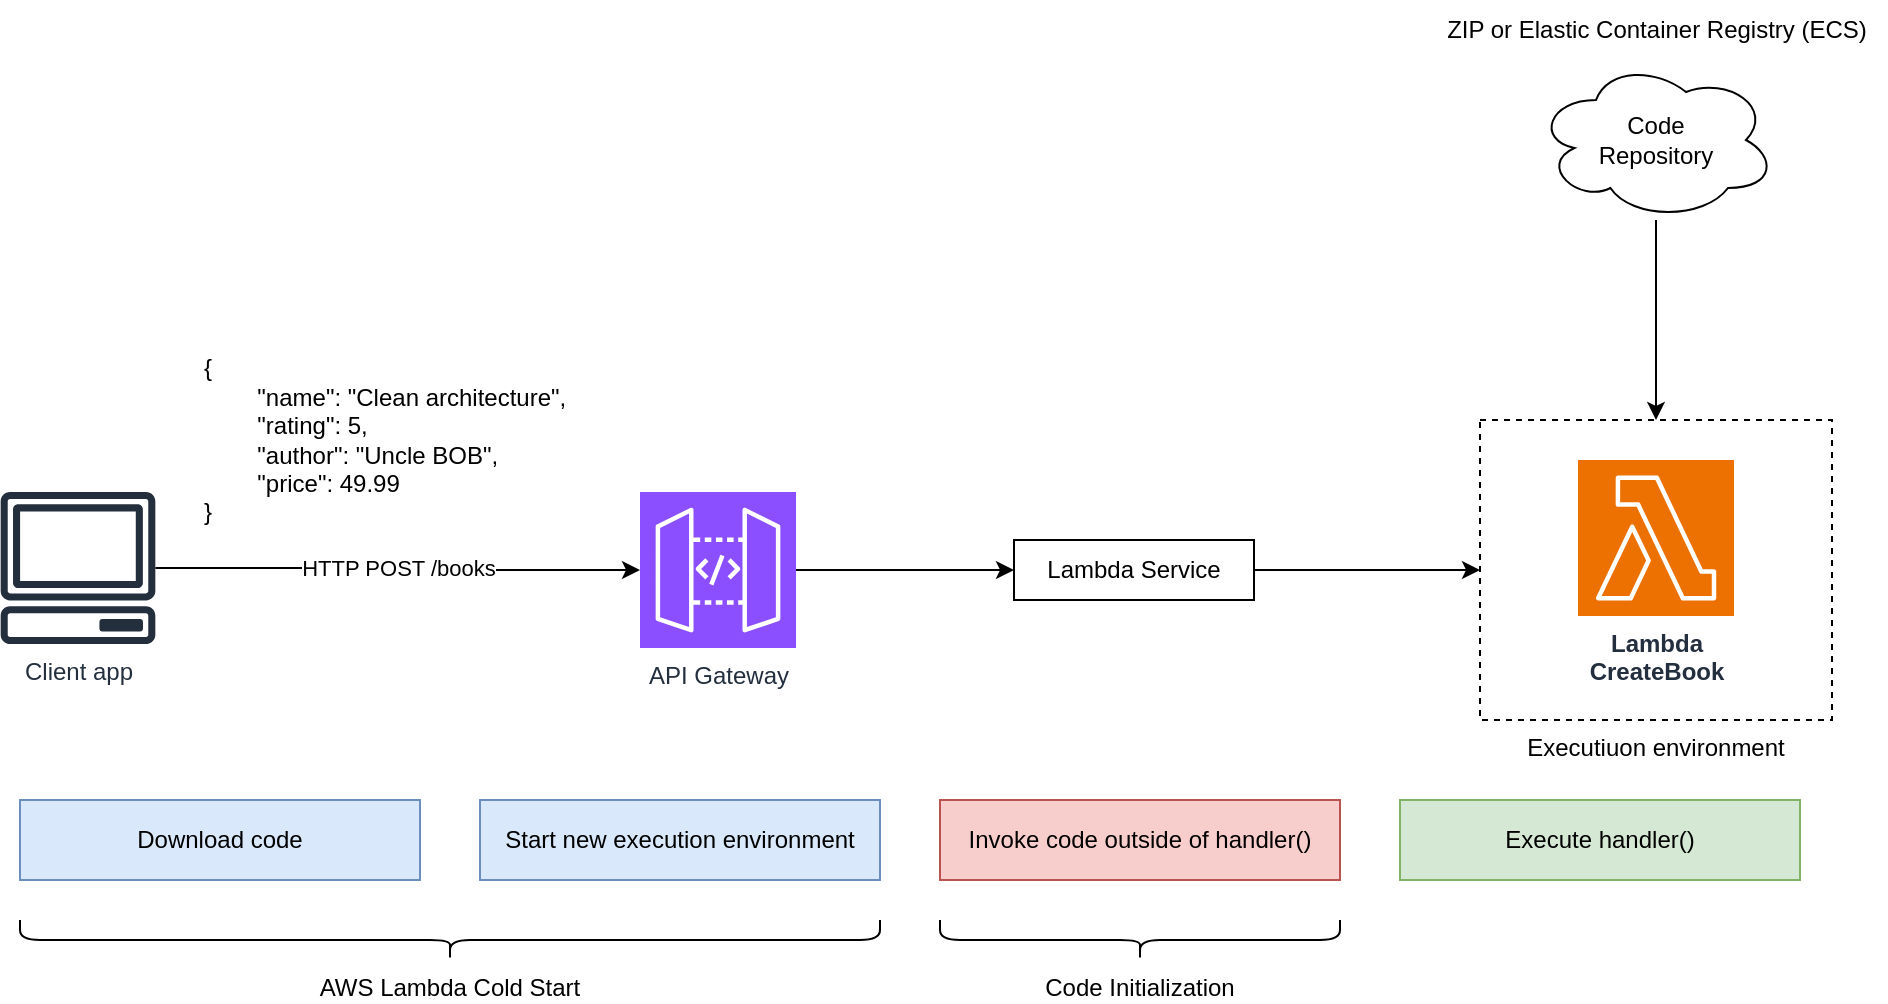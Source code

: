 <mxfile version="24.2.5" type="device">
  <diagram name="Page-1" id="YN0bvNORWT7Y2drGRUYN">
    <mxGraphModel dx="1098" dy="1198" grid="1" gridSize="10" guides="1" tooltips="1" connect="1" arrows="1" fold="1" page="1" pageScale="1" pageWidth="850" pageHeight="1100" math="0" shadow="0">
      <root>
        <mxCell id="0" />
        <mxCell id="1" parent="0" />
        <mxCell id="70JANNv7bCs4M7J6P-gu-6" value="Executiuon environment" style="rounded=0;whiteSpace=wrap;html=1;dashed=1;fillColor=none;labelPosition=center;verticalLabelPosition=bottom;align=center;verticalAlign=top;" vertex="1" parent="1">
          <mxGeometry x="830" y="390" width="176" height="150" as="geometry" />
        </mxCell>
        <mxCell id="70JANNv7bCs4M7J6P-gu-9" style="edgeStyle=orthogonalEdgeStyle;rounded=0;orthogonalLoop=1;jettySize=auto;html=1;entryX=0;entryY=0.5;entryDx=0;entryDy=0;" edge="1" parent="1" source="70JANNv7bCs4M7J6P-gu-2" target="70JANNv7bCs4M7J6P-gu-6">
          <mxGeometry relative="1" as="geometry" />
        </mxCell>
        <mxCell id="70JANNv7bCs4M7J6P-gu-2" value="Lambda Service" style="rounded=0;whiteSpace=wrap;html=1;" vertex="1" parent="1">
          <mxGeometry x="597" y="450" width="120" height="30" as="geometry" />
        </mxCell>
        <mxCell id="70JANNv7bCs4M7J6P-gu-8" style="edgeStyle=orthogonalEdgeStyle;rounded=0;orthogonalLoop=1;jettySize=auto;html=1;" edge="1" parent="1" source="70JANNv7bCs4M7J6P-gu-3" target="70JANNv7bCs4M7J6P-gu-2">
          <mxGeometry relative="1" as="geometry" />
        </mxCell>
        <mxCell id="70JANNv7bCs4M7J6P-gu-3" value="API Gateway" style="sketch=0;points=[[0,0,0],[0.25,0,0],[0.5,0,0],[0.75,0,0],[1,0,0],[0,1,0],[0.25,1,0],[0.5,1,0],[0.75,1,0],[1,1,0],[0,0.25,0],[0,0.5,0],[0,0.75,0],[1,0.25,0],[1,0.5,0],[1,0.75,0]];outlineConnect=0;fontColor=#232F3E;fillColor=#8C4FFF;strokeColor=#ffffff;dashed=0;verticalLabelPosition=bottom;verticalAlign=top;align=center;html=1;fontSize=12;fontStyle=0;aspect=fixed;shape=mxgraph.aws4.resourceIcon;resIcon=mxgraph.aws4.api_gateway;" vertex="1" parent="1">
          <mxGeometry x="410" y="426" width="78" height="78" as="geometry" />
        </mxCell>
        <mxCell id="70JANNv7bCs4M7J6P-gu-7" value="HTTP POST /books" style="edgeStyle=orthogonalEdgeStyle;rounded=0;orthogonalLoop=1;jettySize=auto;html=1;" edge="1" parent="1" source="70JANNv7bCs4M7J6P-gu-4" target="70JANNv7bCs4M7J6P-gu-3">
          <mxGeometry relative="1" as="geometry" />
        </mxCell>
        <mxCell id="70JANNv7bCs4M7J6P-gu-4" value="Client app" style="sketch=0;outlineConnect=0;fontColor=#232F3E;gradientColor=none;fillColor=#232F3D;strokeColor=none;dashed=0;verticalLabelPosition=bottom;verticalAlign=top;align=center;html=1;fontSize=12;fontStyle=0;aspect=fixed;pointerEvents=1;shape=mxgraph.aws4.client;" vertex="1" parent="1">
          <mxGeometry x="90" y="426" width="78" height="76" as="geometry" />
        </mxCell>
        <mxCell id="70JANNv7bCs4M7J6P-gu-5" value="Lambda&lt;div&gt;CreateBook&lt;/div&gt;" style="sketch=0;points=[[0,0,0],[0.25,0,0],[0.5,0,0],[0.75,0,0],[1,0,0],[0,1,0],[0.25,1,0],[0.5,1,0],[0.75,1,0],[1,1,0],[0,0.25,0],[0,0.5,0],[0,0.75,0],[1,0.25,0],[1,0.5,0],[1,0.75,0]];outlineConnect=0;fontColor=#232F3E;fillColor=#ED7100;strokeColor=#ffffff;dashed=0;verticalLabelPosition=bottom;verticalAlign=top;align=center;html=1;fontSize=12;fontStyle=1;aspect=fixed;shape=mxgraph.aws4.resourceIcon;resIcon=mxgraph.aws4.lambda;" vertex="1" parent="1">
          <mxGeometry x="879" y="410" width="78" height="78" as="geometry" />
        </mxCell>
        <mxCell id="70JANNv7bCs4M7J6P-gu-10" value="&lt;div&gt;{&lt;/div&gt;&lt;div&gt;&lt;span style=&quot;white-space-collapse: collapse;&quot;&gt;&lt;span style=&quot;white-space-collapse: preserve;&quot;&gt;&#x9;&lt;/span&gt;&quot;name&quot;: &quot;Clean architecture&quot;,&lt;/span&gt;&lt;/div&gt;&lt;div&gt;&lt;span style=&quot;white-space-collapse: collapse;&quot;&gt;&lt;span style=&quot;white-space-collapse: preserve;&quot;&gt;&#x9;&lt;/span&gt;&quot;rating&quot;: 5,&lt;/span&gt;&lt;/div&gt;&lt;div&gt;&lt;span style=&quot;white-space-collapse: collapse;&quot;&gt;&lt;span style=&quot;white-space-collapse: preserve;&quot;&gt;&#x9;&lt;/span&gt;&quot;author&quot;: &quot;Uncle BOB&quot;,&lt;/span&gt;&lt;/div&gt;&lt;div&gt;&lt;span style=&quot;white-space-collapse: collapse;&quot;&gt;&lt;span style=&quot;white-space-collapse: preserve;&quot;&gt;&#x9;&lt;/span&gt;&quot;price&quot;: 49.99&lt;/span&gt;&lt;/div&gt;&lt;div&gt;}&lt;/div&gt;" style="text;html=1;align=left;verticalAlign=middle;resizable=0;points=[];autosize=1;strokeColor=none;fillColor=none;" vertex="1" parent="1">
          <mxGeometry x="190" y="350" width="200" height="100" as="geometry" />
        </mxCell>
        <mxCell id="70JANNv7bCs4M7J6P-gu-12" style="edgeStyle=orthogonalEdgeStyle;rounded=0;orthogonalLoop=1;jettySize=auto;html=1;entryX=0.5;entryY=0;entryDx=0;entryDy=0;" edge="1" parent="1" source="70JANNv7bCs4M7J6P-gu-11" target="70JANNv7bCs4M7J6P-gu-6">
          <mxGeometry relative="1" as="geometry" />
        </mxCell>
        <mxCell id="70JANNv7bCs4M7J6P-gu-11" value="Code&lt;div&gt;Repository&lt;/div&gt;" style="ellipse;shape=cloud;whiteSpace=wrap;html=1;" vertex="1" parent="1">
          <mxGeometry x="858" y="210" width="120" height="80" as="geometry" />
        </mxCell>
        <mxCell id="70JANNv7bCs4M7J6P-gu-13" value="ZIP or Elastic Container Registry (ECS)" style="text;html=1;align=center;verticalAlign=middle;resizable=0;points=[];autosize=1;strokeColor=none;fillColor=none;" vertex="1" parent="1">
          <mxGeometry x="803" y="180" width="230" height="30" as="geometry" />
        </mxCell>
        <mxCell id="70JANNv7bCs4M7J6P-gu-14" value="Download code" style="rounded=0;whiteSpace=wrap;html=1;fillColor=#dae8fc;strokeColor=#6c8ebf;" vertex="1" parent="1">
          <mxGeometry x="100" y="580" width="200" height="40" as="geometry" />
        </mxCell>
        <mxCell id="70JANNv7bCs4M7J6P-gu-15" value="Start new execution environment" style="rounded=0;whiteSpace=wrap;html=1;fillColor=#dae8fc;strokeColor=#6c8ebf;" vertex="1" parent="1">
          <mxGeometry x="330" y="580" width="200" height="40" as="geometry" />
        </mxCell>
        <mxCell id="70JANNv7bCs4M7J6P-gu-16" value="Invoke code outside of handler()" style="rounded=0;whiteSpace=wrap;html=1;fillColor=#f8cecc;strokeColor=#b85450;" vertex="1" parent="1">
          <mxGeometry x="560" y="580" width="200" height="40" as="geometry" />
        </mxCell>
        <mxCell id="70JANNv7bCs4M7J6P-gu-17" value="Execute handler()" style="rounded=0;whiteSpace=wrap;html=1;fillColor=#d5e8d4;strokeColor=#82b366;" vertex="1" parent="1">
          <mxGeometry x="790" y="580" width="200" height="40" as="geometry" />
        </mxCell>
        <mxCell id="70JANNv7bCs4M7J6P-gu-22" value="AWS Lambda Cold Start" style="shape=curlyBracket;whiteSpace=wrap;html=1;rounded=1;labelPosition=center;verticalLabelPosition=bottom;align=center;verticalAlign=top;flipH=0;flipV=1;direction=south;" vertex="1" parent="1">
          <mxGeometry x="100" y="640" width="430" height="20" as="geometry" />
        </mxCell>
        <mxCell id="70JANNv7bCs4M7J6P-gu-23" value="Code Initialization" style="shape=curlyBracket;whiteSpace=wrap;html=1;rounded=1;labelPosition=center;verticalLabelPosition=bottom;align=center;verticalAlign=top;flipH=0;flipV=1;direction=south;" vertex="1" parent="1">
          <mxGeometry x="560" y="640" width="200" height="20" as="geometry" />
        </mxCell>
      </root>
    </mxGraphModel>
  </diagram>
</mxfile>
